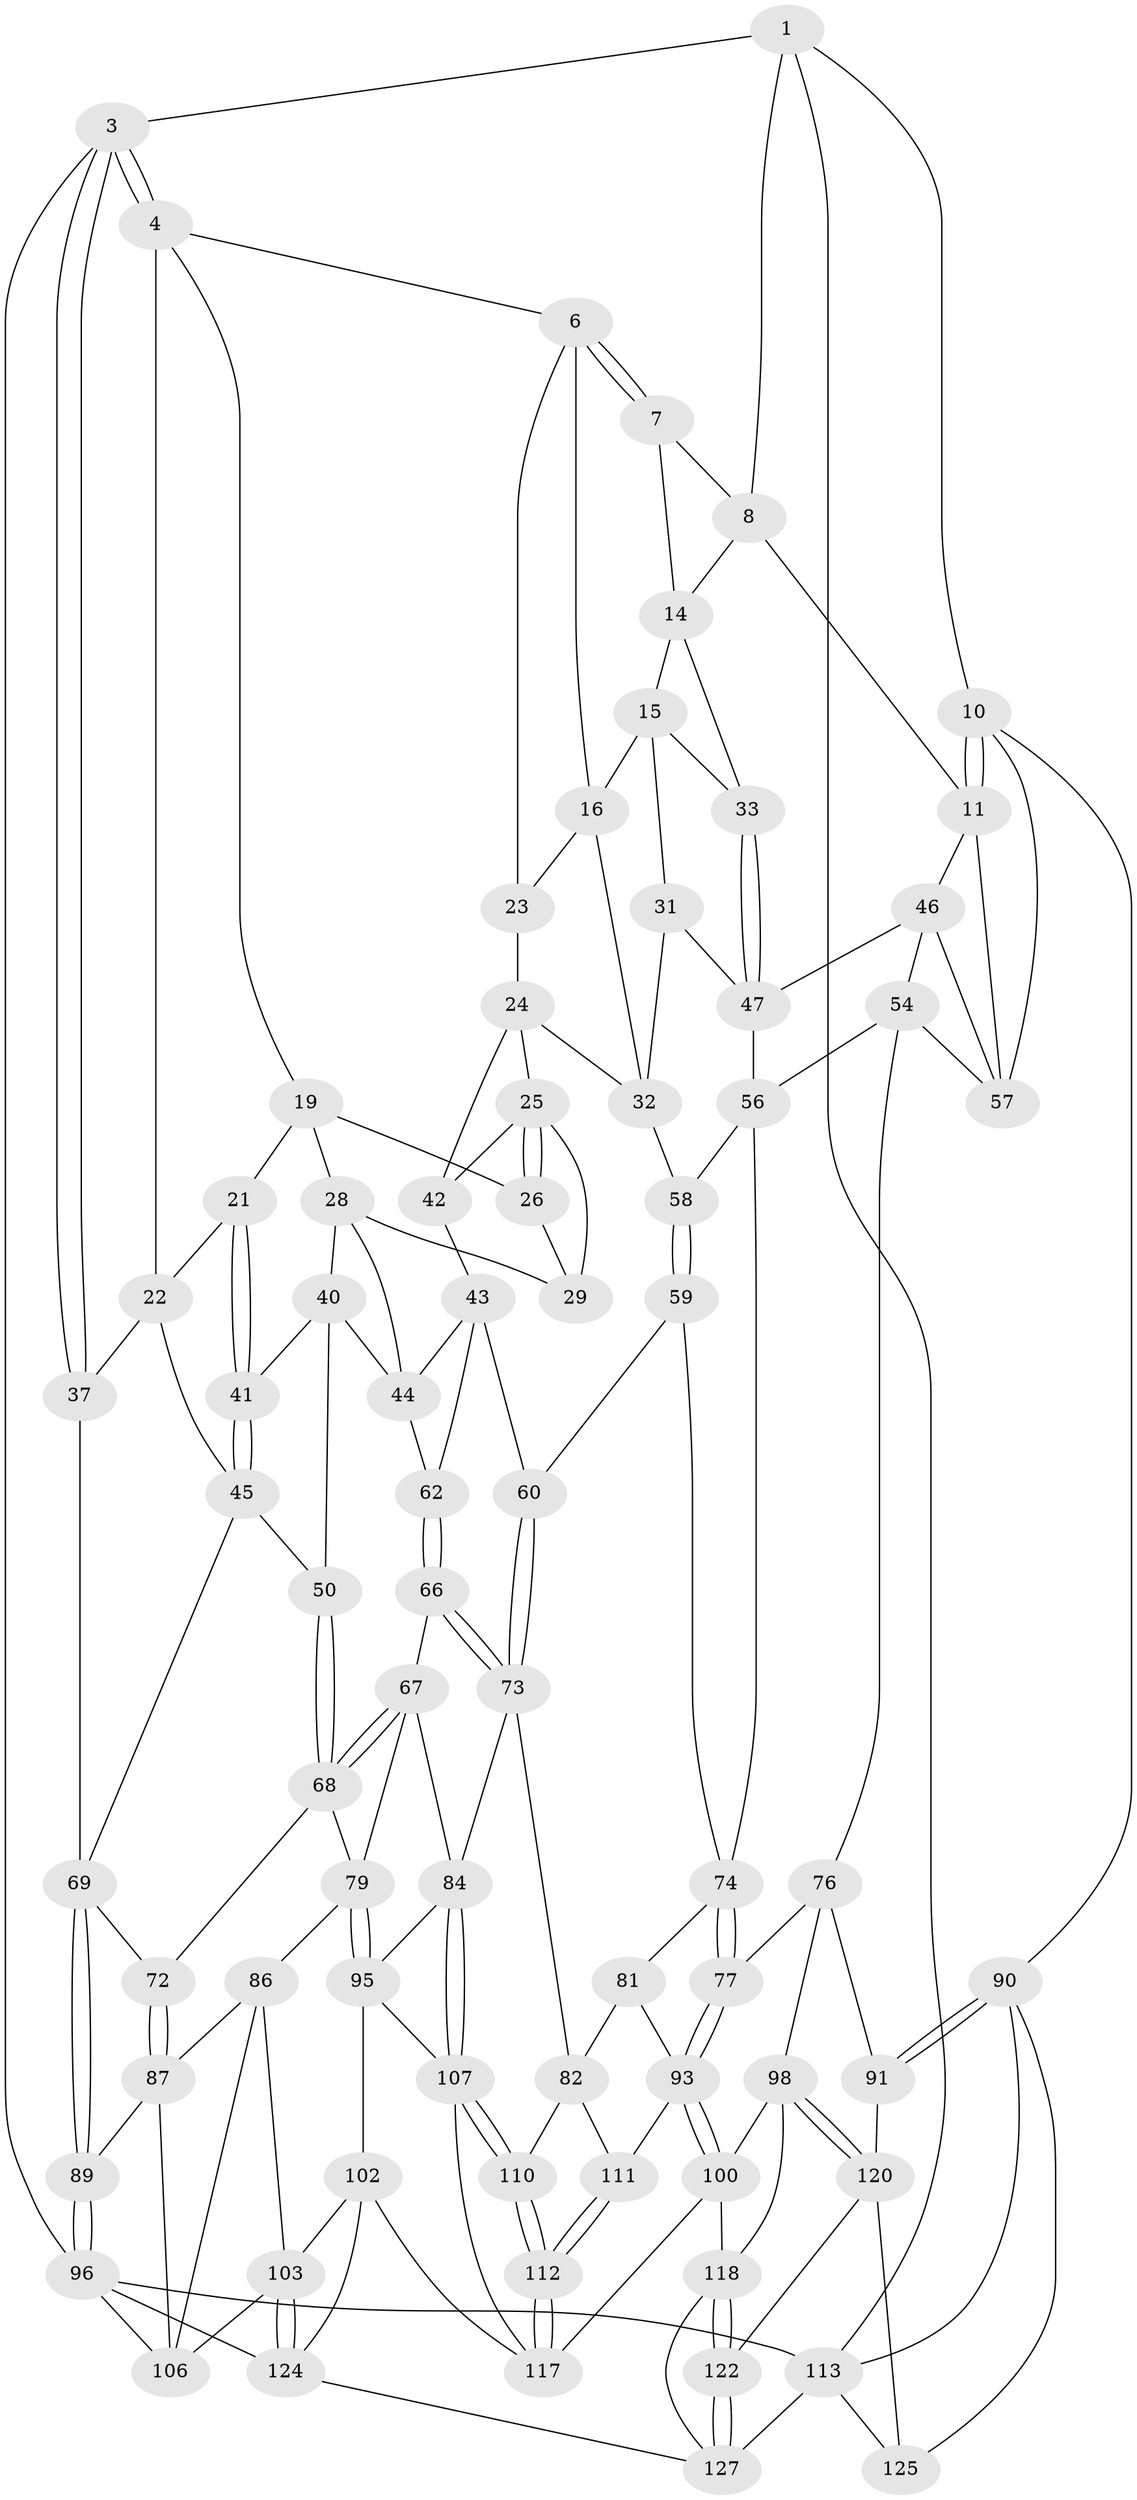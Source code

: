 // Generated by graph-tools (version 1.1) at 2025/52/02/27/25 19:52:41]
// undirected, 78 vertices, 175 edges
graph export_dot {
graph [start="1"]
  node [color=gray90,style=filled];
  1 [pos="+0.9639745901418908+0",super="+2"];
  3 [pos="+0+0"];
  4 [pos="+0.3873909295750959+0",super="+5"];
  6 [pos="+0.530100030652735+0",super="+17"];
  7 [pos="+0.630901319038917+0",super="+9"];
  8 [pos="+0.87509449715745+0.07440560425897508",super="+13"];
  10 [pos="+1+0.2318419226928914",super="+65"];
  11 [pos="+1+0.25132981126782206",super="+12"];
  14 [pos="+0.7648506038251752+0.1631737649259772",super="+18"];
  15 [pos="+0.6952861103193749+0.1514649032796969",super="+30"];
  16 [pos="+0.6589254900761944+0.10990757031511592",super="+27"];
  19 [pos="+0.4092585133634925+0",super="+20"];
  21 [pos="+0.15670376846639722+0.16656605679623376"];
  22 [pos="+0.14794030739810865+0.14663517755293598",super="+38"];
  23 [pos="+0.520520986398724+0.16776512748108213"];
  24 [pos="+0.49960453752491696+0.2051007341544753",super="+35"];
  25 [pos="+0.4365495030071272+0.23755143599818668",super="+36"];
  26 [pos="+0.38084476859051414+0.16149663574259374"];
  28 [pos="+0.3111648171920159+0.22551919083594593",super="+39"];
  29 [pos="+0.3304139484266032+0.21389574642033463"];
  31 [pos="+0.6395318037333226+0.34028523394812143"];
  32 [pos="+0.602463038529264+0.3417076534144975",super="+34"];
  33 [pos="+0.8207013919993699+0.26790061308202845"];
  37 [pos="+0+0.017257248485420307"];
  40 [pos="+0.1898752172082698+0.2694958175943939",super="+49"];
  41 [pos="+0.15574189676296094+0.2399583741005627"];
  42 [pos="+0.4255560559133168+0.31316455362242024"];
  43 [pos="+0.3842321153912177+0.34003890917794605",super="+61"];
  44 [pos="+0.32980229011241247+0.34176581002734957",super="+48"];
  45 [pos="+0.10103630607439361+0.31748633065476506",super="+51"];
  46 [pos="+0.8784702542416634+0.3298045200808398",super="+53"];
  47 [pos="+0.8223038074540677+0.29150711862712353",super="+52"];
  50 [pos="+0.10407745519015266+0.4064822024960603"];
  54 [pos="+0.8282366806113751+0.5223167761026002",super="+55"];
  56 [pos="+0.7488687603811742+0.4367125750960887",super="+64"];
  57 [pos="+0.9756693754308221+0.3645442777040122",super="+63"];
  58 [pos="+0.534302443243266+0.4400161165365451"];
  59 [pos="+0.5271188773360832+0.44902929751703097"];
  60 [pos="+0.46637523076243503+0.49110216707634113"];
  62 [pos="+0.2878242483617494+0.44232619682157276"];
  66 [pos="+0.27661731298395165+0.5027007344408363"];
  67 [pos="+0.26923810704263834+0.5078005827185945",super="+78"];
  68 [pos="+0.1542888302876946+0.4885329398732242",super="+71"];
  69 [pos="+0+0.4668707750330675",super="+70"];
  72 [pos="+0.03348799511022104+0.5459514282495797"];
  73 [pos="+0.4348837049860646+0.5753732585518977",super="+83"];
  74 [pos="+0.6844520897199685+0.5995405353272677",super="+75"];
  76 [pos="+0.790248335077277+0.5738915381951694",super="+92"];
  77 [pos="+0.7285747182990233+0.5931396086361111"];
  79 [pos="+0.1521113089874358+0.648303870261857",super="+80"];
  81 [pos="+0.6031058298071271+0.6366861846543654"];
  82 [pos="+0.5045166467505356+0.6656914667755801",super="+109"];
  84 [pos="+0.43716806168009614+0.6443650068434252",super="+85"];
  86 [pos="+0.1422040945375802+0.6499173679555471",super="+105"];
  87 [pos="+0.12077840048826693+0.6541506449631079",super="+88"];
  89 [pos="+0+0.6830749639806073"];
  90 [pos="+1+0.7792746299516947",super="+114"];
  91 [pos="+0.9628429720749598+0.7552730666289337"];
  93 [pos="+0.6740588899227095+0.7924216274544141",super="+94"];
  95 [pos="+0.2546776791871761+0.6954048244190985",super="+101"];
  96 [pos="+0+1",super="+97"];
  98 [pos="+0.7545099985592393+0.8000651706561672",super="+99"];
  100 [pos="+0.6759323470345933+0.7959884382053534",super="+116"];
  102 [pos="+0.27108498513568396+0.8636918297370147",super="+126"];
  103 [pos="+0.2615802467058453+0.8712362163700519",super="+104"];
  106 [pos="+0.08242265014130774+0.7695372003972523",super="+115"];
  107 [pos="+0.3557387440539881+0.7950319767649239",super="+108"];
  110 [pos="+0.511885708660854+0.8078578831485496"];
  111 [pos="+0.6154729930600492+0.7696660285526136"];
  112 [pos="+0.5248376766091357+0.8606686428048457"];
  113 [pos="+1+1",super="+130"];
  117 [pos="+0.5274644852975067+0.8761855738355961",super="+123"];
  118 [pos="+0.7154892334050983+0.8673344583886013",super="+119"];
  120 [pos="+0.8352622593023871+0.8703261687399297",super="+121"];
  122 [pos="+0.7760232605951628+0.9853157226555213"];
  124 [pos="+0.09670730592393871+1",super="+129"];
  125 [pos="+0.9529061909498665+0.9532860878332505"];
  127 [pos="+0.7200903510111191+1",super="+128"];
  1 -- 8;
  1 -- 10;
  1 -- 3;
  1 -- 113;
  3 -- 4;
  3 -- 4;
  3 -- 37;
  3 -- 37;
  3 -- 96;
  4 -- 22;
  4 -- 19;
  4 -- 6;
  6 -- 7;
  6 -- 7;
  6 -- 16;
  6 -- 23;
  7 -- 8;
  7 -- 14;
  8 -- 11;
  8 -- 14;
  10 -- 11;
  10 -- 11;
  10 -- 57;
  10 -- 90;
  11 -- 57;
  11 -- 46;
  14 -- 15;
  14 -- 33;
  15 -- 16;
  15 -- 33;
  15 -- 31;
  16 -- 32;
  16 -- 23;
  19 -- 26;
  19 -- 28;
  19 -- 21;
  21 -- 22;
  21 -- 41;
  21 -- 41;
  22 -- 45;
  22 -- 37;
  23 -- 24;
  24 -- 25;
  24 -- 32;
  24 -- 42;
  25 -- 26;
  25 -- 26;
  25 -- 42;
  25 -- 29;
  26 -- 29;
  28 -- 29;
  28 -- 40;
  28 -- 44;
  31 -- 32;
  31 -- 47;
  32 -- 58;
  33 -- 47;
  33 -- 47;
  37 -- 69;
  40 -- 41;
  40 -- 50;
  40 -- 44;
  41 -- 45;
  41 -- 45;
  42 -- 43;
  43 -- 44;
  43 -- 60;
  43 -- 62;
  44 -- 62;
  45 -- 50;
  45 -- 69;
  46 -- 47;
  46 -- 54;
  46 -- 57;
  47 -- 56;
  50 -- 68;
  50 -- 68;
  54 -- 57;
  54 -- 56;
  54 -- 76;
  56 -- 58;
  56 -- 74;
  58 -- 59;
  58 -- 59;
  59 -- 60;
  59 -- 74;
  60 -- 73;
  60 -- 73;
  62 -- 66;
  62 -- 66;
  66 -- 67;
  66 -- 73;
  66 -- 73;
  67 -- 68;
  67 -- 68;
  67 -- 84;
  67 -- 79;
  68 -- 72;
  68 -- 79;
  69 -- 89;
  69 -- 89;
  69 -- 72;
  72 -- 87;
  72 -- 87;
  73 -- 82;
  73 -- 84;
  74 -- 77;
  74 -- 77;
  74 -- 81;
  76 -- 77;
  76 -- 98;
  76 -- 91;
  77 -- 93;
  77 -- 93;
  79 -- 95;
  79 -- 95;
  79 -- 86;
  81 -- 82;
  81 -- 93;
  82 -- 110;
  82 -- 111;
  84 -- 107;
  84 -- 107;
  84 -- 95;
  86 -- 87;
  86 -- 106;
  86 -- 103;
  87 -- 89;
  87 -- 106;
  89 -- 96;
  89 -- 96;
  90 -- 91;
  90 -- 91;
  90 -- 113;
  90 -- 125;
  91 -- 120;
  93 -- 100;
  93 -- 100;
  93 -- 111;
  95 -- 102;
  95 -- 107;
  96 -- 113;
  96 -- 124;
  96 -- 106;
  98 -- 120;
  98 -- 120;
  98 -- 100;
  98 -- 118;
  100 -- 117;
  100 -- 118;
  102 -- 103;
  102 -- 124;
  102 -- 117;
  103 -- 124;
  103 -- 124;
  103 -- 106;
  107 -- 110;
  107 -- 110;
  107 -- 117;
  110 -- 112;
  110 -- 112;
  111 -- 112;
  111 -- 112;
  112 -- 117;
  112 -- 117;
  113 -- 125;
  113 -- 127;
  118 -- 122;
  118 -- 122;
  118 -- 127;
  120 -- 122;
  120 -- 125;
  122 -- 127;
  122 -- 127;
  124 -- 127;
}
